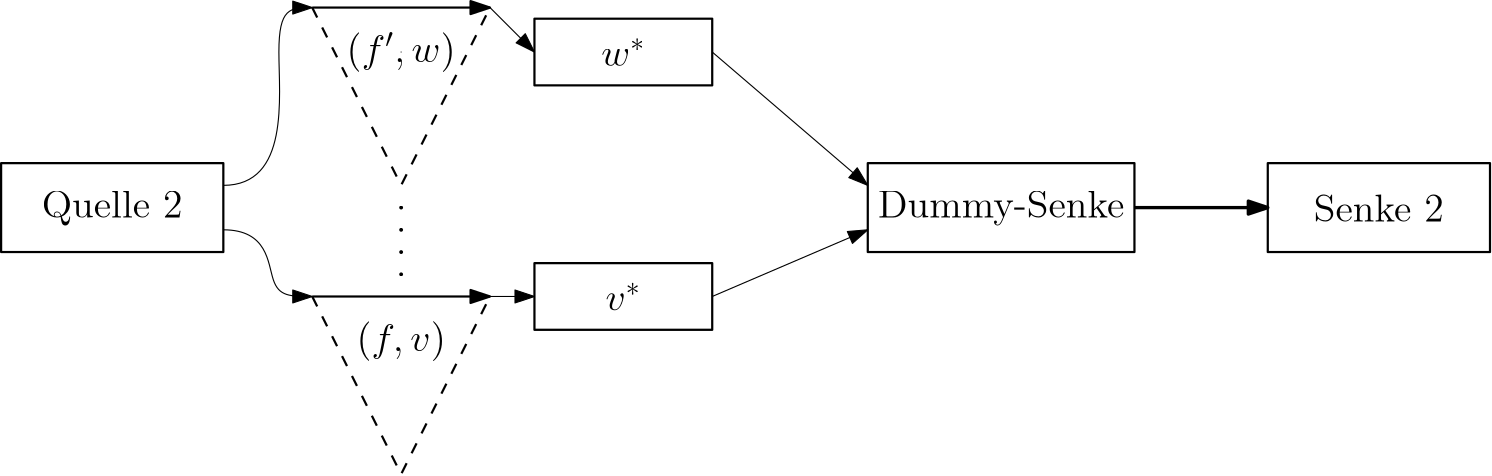 <?xml version="1.0"?>
<!DOCTYPE ipe SYSTEM "ipe.dtd">
<ipe version="70206" creator="Ipe 7.2.7">
<info created="D:20190527180651" modified="D:20190617174218"/>
<ipestyle name="basic">
<symbol name="arrow/arc(spx)">
<path stroke="sym-stroke" fill="sym-stroke" pen="sym-pen">
0 0 m
-1 0.333 l
-1 -0.333 l
h
</path>
</symbol>
<symbol name="arrow/farc(spx)">
<path stroke="sym-stroke" fill="white" pen="sym-pen">
0 0 m
-1 0.333 l
-1 -0.333 l
h
</path>
</symbol>
<symbol name="arrow/ptarc(spx)">
<path stroke="sym-stroke" fill="sym-stroke" pen="sym-pen">
0 0 m
-1 0.333 l
-0.8 0 l
-1 -0.333 l
h
</path>
</symbol>
<symbol name="arrow/fptarc(spx)">
<path stroke="sym-stroke" fill="white" pen="sym-pen">
0 0 m
-1 0.333 l
-0.8 0 l
-1 -0.333 l
h
</path>
</symbol>
<symbol name="mark/circle(sx)" transformations="translations">
<path fill="sym-stroke">
0.6 0 0 0.6 0 0 e
0.4 0 0 0.4 0 0 e
</path>
</symbol>
<symbol name="mark/disk(sx)" transformations="translations">
<path fill="sym-stroke">
0.6 0 0 0.6 0 0 e
</path>
</symbol>
<symbol name="mark/fdisk(sfx)" transformations="translations">
<group>
<path fill="sym-fill">
0.5 0 0 0.5 0 0 e
</path>
<path fill="sym-stroke" fillrule="eofill">
0.6 0 0 0.6 0 0 e
0.4 0 0 0.4 0 0 e
</path>
</group>
</symbol>
<symbol name="mark/box(sx)" transformations="translations">
<path fill="sym-stroke" fillrule="eofill">
-0.6 -0.6 m
0.6 -0.6 l
0.6 0.6 l
-0.6 0.6 l
h
-0.4 -0.4 m
0.4 -0.4 l
0.4 0.4 l
-0.4 0.4 l
h
</path>
</symbol>
<symbol name="mark/square(sx)" transformations="translations">
<path fill="sym-stroke">
-0.6 -0.6 m
0.6 -0.6 l
0.6 0.6 l
-0.6 0.6 l
h
</path>
</symbol>
<symbol name="mark/fsquare(sfx)" transformations="translations">
<group>
<path fill="sym-fill">
-0.5 -0.5 m
0.5 -0.5 l
0.5 0.5 l
-0.5 0.5 l
h
</path>
<path fill="sym-stroke" fillrule="eofill">
-0.6 -0.6 m
0.6 -0.6 l
0.6 0.6 l
-0.6 0.6 l
h
-0.4 -0.4 m
0.4 -0.4 l
0.4 0.4 l
-0.4 0.4 l
h
</path>
</group>
</symbol>
<symbol name="mark/cross(sx)" transformations="translations">
<group>
<path fill="sym-stroke">
-0.43 -0.57 m
0.57 0.43 l
0.43 0.57 l
-0.57 -0.43 l
h
</path>
<path fill="sym-stroke">
-0.43 0.57 m
0.57 -0.43 l
0.43 -0.57 l
-0.57 0.43 l
h
</path>
</group>
</symbol>
<symbol name="arrow/fnormal(spx)">
<path stroke="sym-stroke" fill="white" pen="sym-pen">
0 0 m
-1 0.333 l
-1 -0.333 l
h
</path>
</symbol>
<symbol name="arrow/pointed(spx)">
<path stroke="sym-stroke" fill="sym-stroke" pen="sym-pen">
0 0 m
-1 0.333 l
-0.8 0 l
-1 -0.333 l
h
</path>
</symbol>
<symbol name="arrow/fpointed(spx)">
<path stroke="sym-stroke" fill="white" pen="sym-pen">
0 0 m
-1 0.333 l
-0.8 0 l
-1 -0.333 l
h
</path>
</symbol>
<symbol name="arrow/linear(spx)">
<path stroke="sym-stroke" pen="sym-pen">
-1 0.333 m
0 0 l
-1 -0.333 l
</path>
</symbol>
<symbol name="arrow/fdouble(spx)">
<path stroke="sym-stroke" fill="white" pen="sym-pen">
0 0 m
-1 0.333 l
-1 -0.333 l
h
-1 0 m
-2 0.333 l
-2 -0.333 l
h
</path>
</symbol>
<symbol name="arrow/double(spx)">
<path stroke="sym-stroke" fill="sym-stroke" pen="sym-pen">
0 0 m
-1 0.333 l
-1 -0.333 l
h
-1 0 m
-2 0.333 l
-2 -0.333 l
h
</path>
</symbol>
<pen name="heavier" value="0.8"/>
<pen name="fat" value="1.2"/>
<pen name="ultrafat" value="2"/>
<symbolsize name="large" value="5"/>
<symbolsize name="small" value="2"/>
<symbolsize name="tiny" value="1.1"/>
<arrowsize name="large" value="10"/>
<arrowsize name="small" value="5"/>
<arrowsize name="tiny" value="3"/>
<color name="red" value="1 0 0"/>
<color name="green" value="0 1 0"/>
<color name="blue" value="0 0 1"/>
<color name="yellow" value="1 1 0"/>
<color name="orange" value="1 0.647 0"/>
<color name="gold" value="1 0.843 0"/>
<color name="purple" value="0.627 0.125 0.941"/>
<color name="gray" value="0.745"/>
<color name="brown" value="0.647 0.165 0.165"/>
<color name="navy" value="0 0 0.502"/>
<color name="pink" value="1 0.753 0.796"/>
<color name="seagreen" value="0.18 0.545 0.341"/>
<color name="turquoise" value="0.251 0.878 0.816"/>
<color name="violet" value="0.933 0.51 0.933"/>
<color name="darkblue" value="0 0 0.545"/>
<color name="darkcyan" value="0 0.545 0.545"/>
<color name="darkgray" value="0.663"/>
<color name="darkgreen" value="0 0.392 0"/>
<color name="darkmagenta" value="0.545 0 0.545"/>
<color name="darkorange" value="1 0.549 0"/>
<color name="darkred" value="0.545 0 0"/>
<color name="lightblue" value="0.678 0.847 0.902"/>
<color name="lightcyan" value="0.878 1 1"/>
<color name="lightgray" value="0.827"/>
<color name="lightgreen" value="0.565 0.933 0.565"/>
<color name="lightyellow" value="1 1 0.878"/>
<dashstyle name="dashed" value="[4] 0"/>
<dashstyle name="dotted" value="[1 3] 0"/>
<dashstyle name="dash dotted" value="[4 2 1 2] 0"/>
<dashstyle name="dash dot dotted" value="[4 2 1 2 1 2] 0"/>
<textsize name="large" value="\large"/>
<textsize name="Large" value="\Large"/>
<textsize name="LARGE" value="\LARGE"/>
<textsize name="huge" value="\huge"/>
<textsize name="Huge" value="\Huge"/>
<textsize name="small" value="\small"/>
<textsize name="footnote" value="\footnotesize"/>
<textsize name="tiny" value="\tiny"/>
<textstyle name="center" begin="\begin{center}" end="\end{center}"/>
<textstyle name="itemize" begin="\begin{itemize}" end="\end{itemize}"/>
<textstyle name="item" begin="\begin{itemize}\item{}" end="\end{itemize}"/>
<gridsize name="4 pts" value="4"/>
<gridsize name="8 pts (~3 mm)" value="8"/>
<gridsize name="16 pts (~6 mm)" value="16"/>
<gridsize name="32 pts (~12 mm)" value="32"/>
<gridsize name="10 pts (~3.5 mm)" value="10"/>
<gridsize name="20 pts (~7 mm)" value="20"/>
<gridsize name="14 pts (~5 mm)" value="14"/>
<gridsize name="28 pts (~10 mm)" value="28"/>
<gridsize name="56 pts (~20 mm)" value="56"/>
<anglesize name="90 deg" value="90"/>
<anglesize name="60 deg" value="60"/>
<anglesize name="45 deg" value="45"/>
<anglesize name="30 deg" value="30"/>
<anglesize name="22.5 deg" value="22.5"/>
<opacity name="10%" value="0.1"/>
<opacity name="30%" value="0.3"/>
<opacity name="50%" value="0.5"/>
<opacity name="75%" value="0.75"/>
<tiling name="falling" angle="-60" step="4" width="1"/>
<tiling name="rising" angle="30" step="4" width="1"/>
</ipestyle>
<page>
<layer name="alpha"/>
<view layers="alpha" active="alpha"/>
<text layer="alpha" matrix="1 0 0 1 -8 0" transformations="translations" pos="96 672" stroke="black" type="label" width="50.726" height="9.962" depth="2.79" halign="center" valign="center" size="Large">Quelle 2</text>
<text matrix="1 0 0 1 16 0" transformations="translations" pos="528 672" stroke="black" type="label" width="46.824" height="9.963" depth="0" halign="center" valign="center" size="Large">Senke 2</text>
<text matrix="1 0 0 1 -48 40" transformations="translations" pos="240 688" stroke="black" type="label" width="39.34" height="10.756" depth="3.59" halign="center" valign="center" size="Large" style="math">(f&apos;,w)</text>
<text matrix="1 0 0 1 -48 -64" transformations="translations" pos="240 688" stroke="black" type="label" width="32.2" height="10.756" depth="3.59" halign="center" valign="center" size="Large" style="math">(f,v)</text>
<text matrix="1 0 0 1 -112 72" transformations="translations" pos="384 656" stroke="black" type="label" width="15.907" height="9.842" depth="0" halign="center" valign="center" size="Large" style="math">w^*</text>
<path matrix="1 0 0 1 -112 72" stroke="black" pen="heavier">
352 668 m
352 644 l
416 644 l
416 668 l
h
</path>
<text matrix="1 0 0 1 -112 -16" transformations="translations" pos="384 656" stroke="black" type="label" width="12.785" height="9.842" depth="0" halign="center" valign="center" size="Large" style="math">v^*</text>
<path matrix="1 0 0 1 -112 -16" stroke="black" pen="heavier">
352 668 m
352 644 l
416 644 l
416 668 l
h
</path>
<text matrix="1 0 0 1 -120 0" transformations="translations" pos="528 672" stroke="black" type="label" width="88.768" height="9.962" depth="2.79" halign="center" valign="center" size="Large">Dummy-Senke</text>
<path stroke="black" pen="heavier">
128 688 m
128 656 l
48 656 l
48 688 l
h
</path>
<path stroke="black" pen="heavier">
504 688 m
504 656 l
584 656 l
584 688 l
h
</path>
<path stroke="black" cap="1">
192 728 m
192 728 l
</path>
<path stroke="black" pen="heavier">
360 688 m
360 656 l
456 656 l
456 688 l
h
</path>
<path stroke="black" pen="fat" arrow="normal/normal">
456 672 m
504 672 l
</path>
<path stroke="black" arrow="normal/normal">
128 680 m
152 680
144 744
152 744
160 744 c
</path>
<path stroke="black" arrow="normal/normal">
128 664 m
144 664
144 640
152 640
160 640 c
</path>
<path stroke="black" pen="heavier" arrow="normal/normal">
160 640 m
224 640 l
</path>
<path stroke="black" arrow="normal/normal">
224 640 m
240 640 l
</path>
<path stroke="black" arrow="normal/normal">
224 744 m
240 728 l
</path>
<path stroke="black" arrow="normal/normal">
304 728 m
360 680 l
</path>
<path stroke="black" arrow="normal/normal">
304 640 m
360 664 l
</path>
<path stroke="black" pen="heavier" arrow="normal/normal">
160 744 m
224 744 l
</path>
<path stroke="black" dash="dashed" pen="heavier">
160 640 m
192 576 l
224 640 l
224 640 l
</path>
<path stroke="black" dash="dashed" pen="heavier">
160 744 m
192 680 l
224 744 l
</path>
<text transformations="translations" pos="192 672" stroke="black" type="label" width="3.902" height="1.395" depth="0" halign="center" valign="center" size="Large">.</text>
<text transformations="translations" pos="192 664" stroke="black" type="label" width="3.902" height="1.395" depth="0" halign="center" valign="center" size="Large">.</text>
<text transformations="translations" pos="192 656" stroke="black" type="label" width="3.902" height="1.395" depth="0" halign="center" valign="center" size="Large">.</text>
<text transformations="translations" pos="192 648" stroke="black" type="label" width="3.902" height="1.395" depth="0" halign="center" valign="center" size="Large">.</text>
</page>
</ipe>
